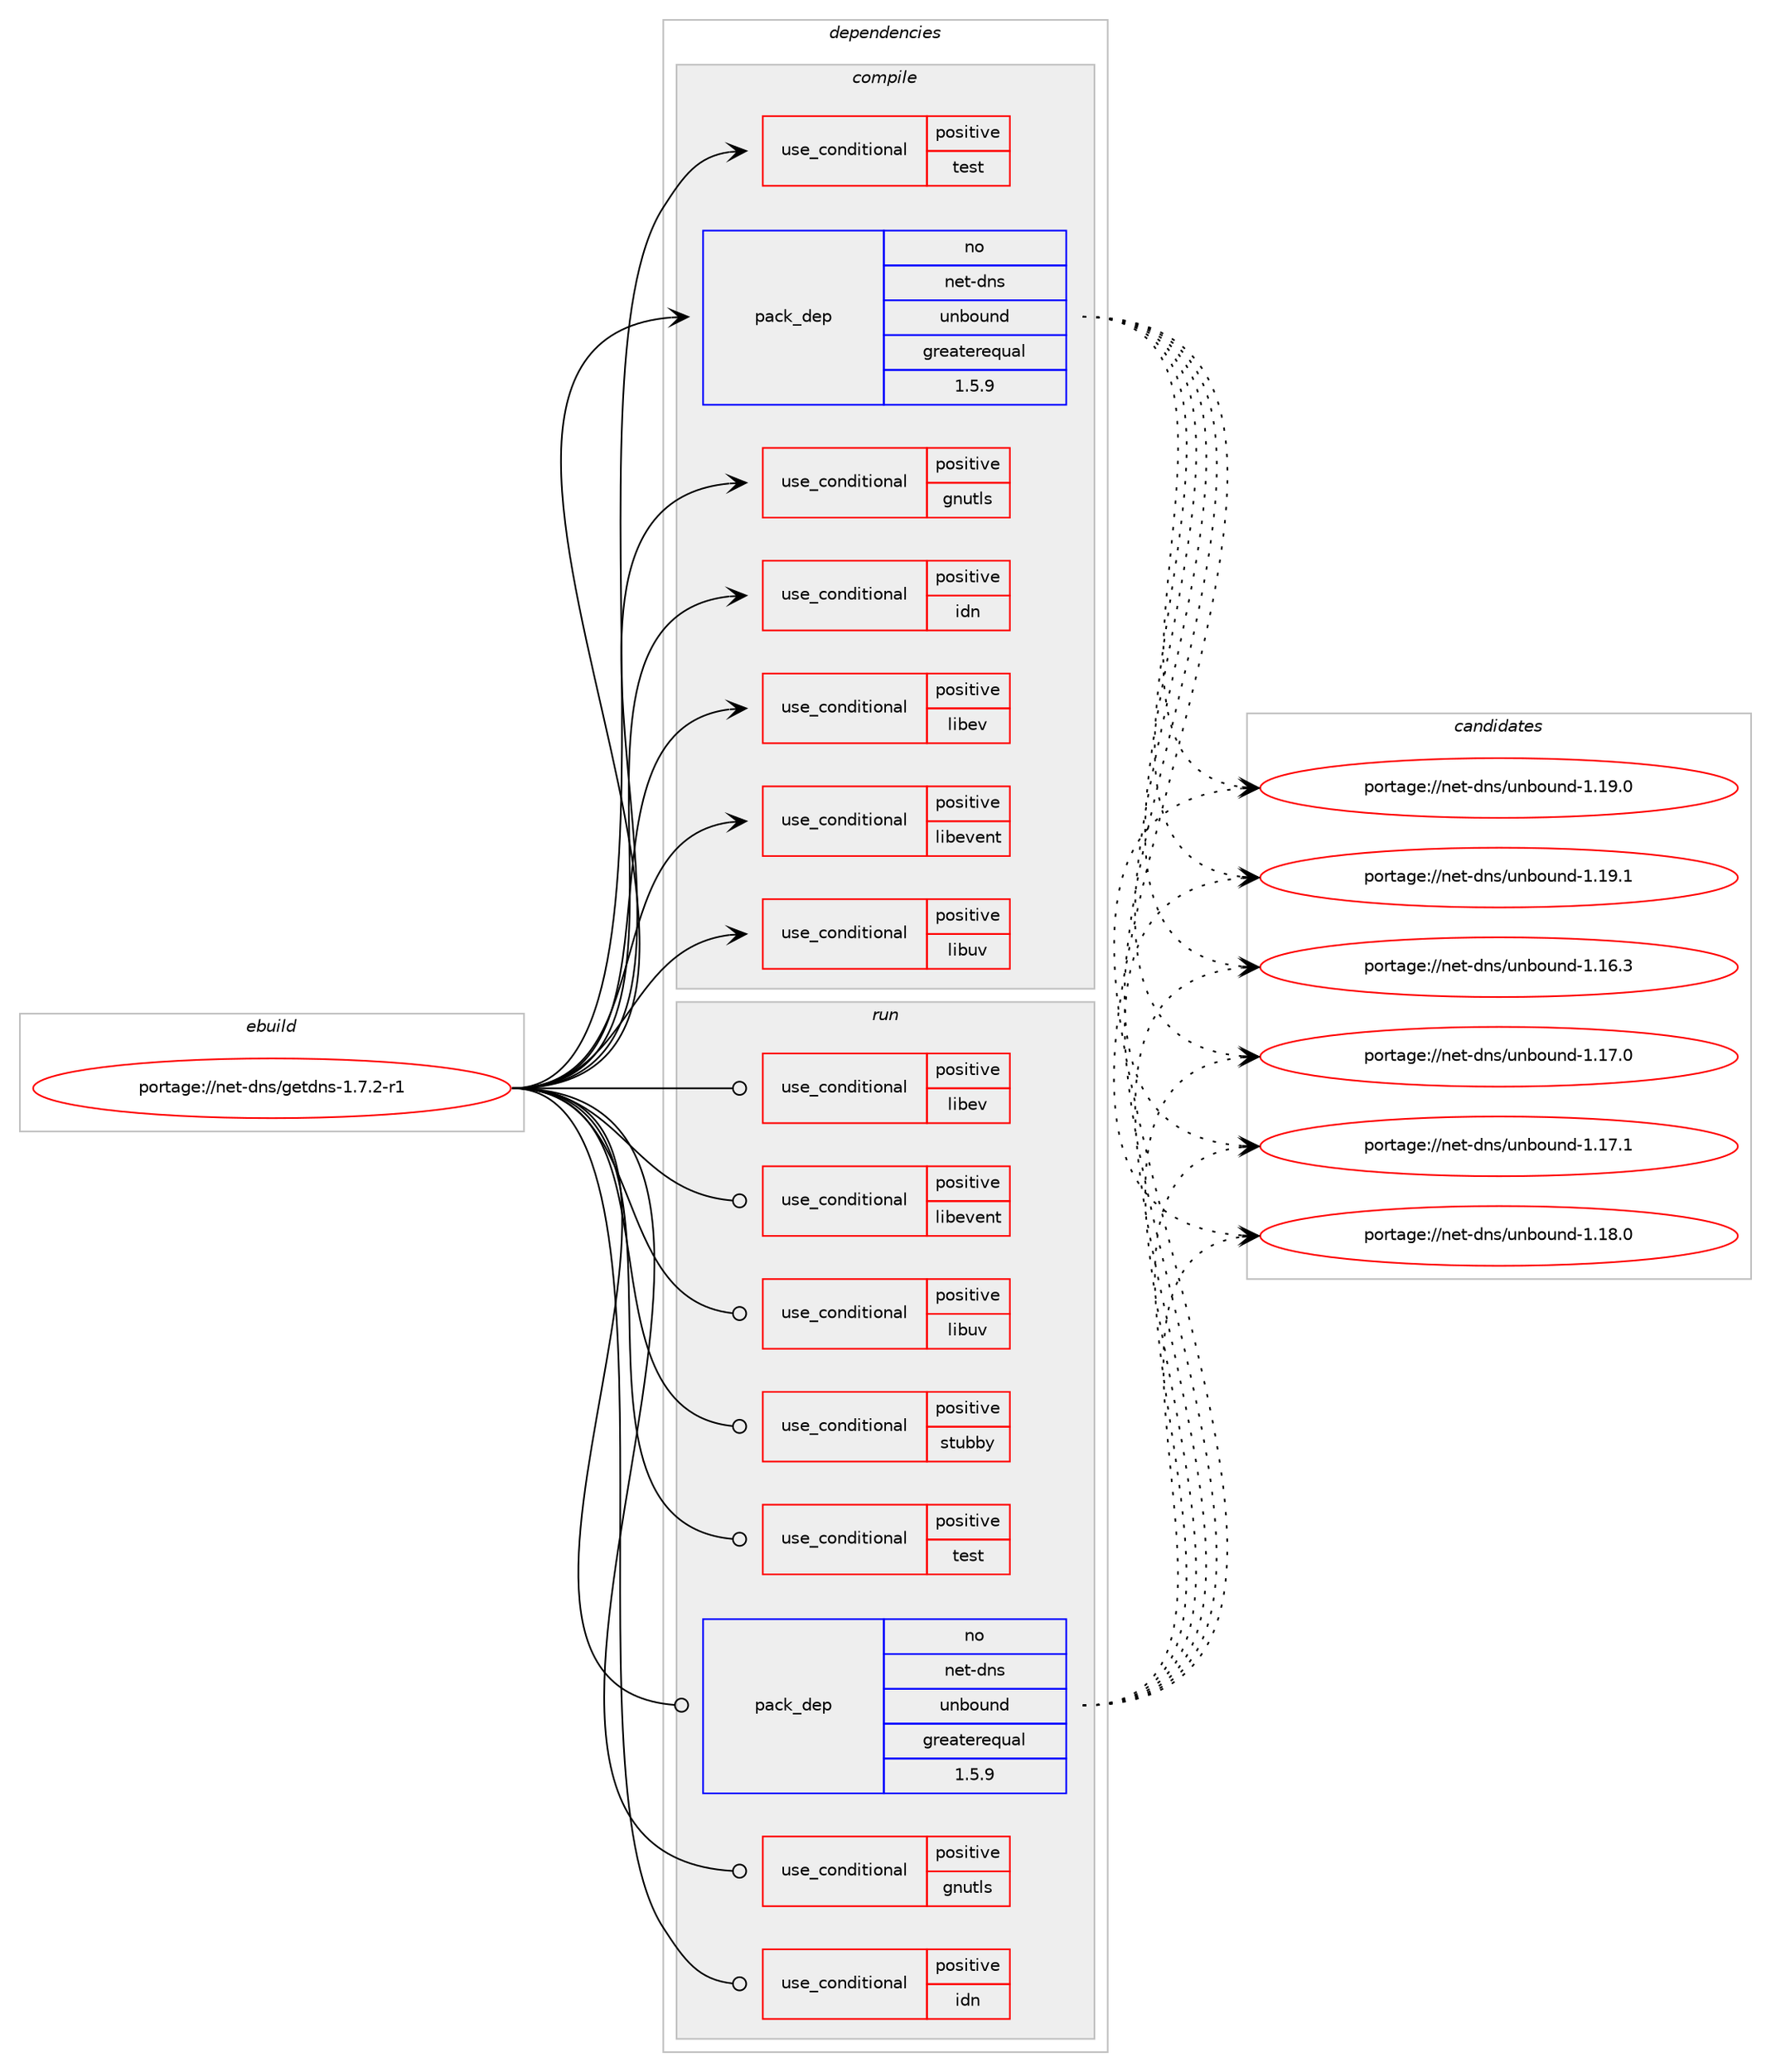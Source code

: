 digraph prolog {

# *************
# Graph options
# *************

newrank=true;
concentrate=true;
compound=true;
graph [rankdir=LR,fontname=Helvetica,fontsize=10,ranksep=1.5];#, ranksep=2.5, nodesep=0.2];
edge  [arrowhead=vee];
node  [fontname=Helvetica,fontsize=10];

# **********
# The ebuild
# **********

subgraph cluster_leftcol {
color=gray;
rank=same;
label=<<i>ebuild</i>>;
id [label="portage://net-dns/getdns-1.7.2-r1", color=red, width=4, href="../net-dns/getdns-1.7.2-r1.svg"];
}

# ****************
# The dependencies
# ****************

subgraph cluster_midcol {
color=gray;
label=<<i>dependencies</i>>;
subgraph cluster_compile {
fillcolor="#eeeeee";
style=filled;
label=<<i>compile</i>>;
subgraph cond936 {
dependency1113 [label=<<TABLE BORDER="0" CELLBORDER="1" CELLSPACING="0" CELLPADDING="4"><TR><TD ROWSPAN="3" CELLPADDING="10">use_conditional</TD></TR><TR><TD>positive</TD></TR><TR><TD>gnutls</TD></TR></TABLE>>, shape=none, color=red];
# *** BEGIN UNKNOWN DEPENDENCY TYPE (TODO) ***
# dependency1113 -> package_dependency(portage://net-dns/getdns-1.7.2-r1,install,no,net-libs,gnutls,none,[,,],[slot(0),equal],[use(enable(dane),none),use(enable(openssl),none)])
# *** END UNKNOWN DEPENDENCY TYPE (TODO) ***

# *** BEGIN UNKNOWN DEPENDENCY TYPE (TODO) ***
# dependency1113 -> package_dependency(portage://net-dns/getdns-1.7.2-r1,install,no,dev-libs,nettle,none,[,,],[slot(0),equal],[])
# *** END UNKNOWN DEPENDENCY TYPE (TODO) ***

}
id:e -> dependency1113:w [weight=20,style="solid",arrowhead="vee"];
subgraph cond937 {
dependency1114 [label=<<TABLE BORDER="0" CELLBORDER="1" CELLSPACING="0" CELLPADDING="4"><TR><TD ROWSPAN="3" CELLPADDING="10">use_conditional</TD></TR><TR><TD>positive</TD></TR><TR><TD>idn</TD></TR></TABLE>>, shape=none, color=red];
# *** BEGIN UNKNOWN DEPENDENCY TYPE (TODO) ***
# dependency1114 -> package_dependency(portage://net-dns/getdns-1.7.2-r1,install,no,net-dns,libidn2,none,[,,],any_same_slot,[])
# *** END UNKNOWN DEPENDENCY TYPE (TODO) ***

}
id:e -> dependency1114:w [weight=20,style="solid",arrowhead="vee"];
subgraph cond938 {
dependency1115 [label=<<TABLE BORDER="0" CELLBORDER="1" CELLSPACING="0" CELLPADDING="4"><TR><TD ROWSPAN="3" CELLPADDING="10">use_conditional</TD></TR><TR><TD>positive</TD></TR><TR><TD>libev</TD></TR></TABLE>>, shape=none, color=red];
# *** BEGIN UNKNOWN DEPENDENCY TYPE (TODO) ***
# dependency1115 -> package_dependency(portage://net-dns/getdns-1.7.2-r1,install,no,dev-libs,libev,none,[,,],any_same_slot,[])
# *** END UNKNOWN DEPENDENCY TYPE (TODO) ***

}
id:e -> dependency1115:w [weight=20,style="solid",arrowhead="vee"];
subgraph cond939 {
dependency1116 [label=<<TABLE BORDER="0" CELLBORDER="1" CELLSPACING="0" CELLPADDING="4"><TR><TD ROWSPAN="3" CELLPADDING="10">use_conditional</TD></TR><TR><TD>positive</TD></TR><TR><TD>libevent</TD></TR></TABLE>>, shape=none, color=red];
# *** BEGIN UNKNOWN DEPENDENCY TYPE (TODO) ***
# dependency1116 -> package_dependency(portage://net-dns/getdns-1.7.2-r1,install,no,dev-libs,libevent,none,[,,],any_same_slot,[])
# *** END UNKNOWN DEPENDENCY TYPE (TODO) ***

}
id:e -> dependency1116:w [weight=20,style="solid",arrowhead="vee"];
subgraph cond940 {
dependency1117 [label=<<TABLE BORDER="0" CELLBORDER="1" CELLSPACING="0" CELLPADDING="4"><TR><TD ROWSPAN="3" CELLPADDING="10">use_conditional</TD></TR><TR><TD>positive</TD></TR><TR><TD>libuv</TD></TR></TABLE>>, shape=none, color=red];
# *** BEGIN UNKNOWN DEPENDENCY TYPE (TODO) ***
# dependency1117 -> package_dependency(portage://net-dns/getdns-1.7.2-r1,install,no,dev-libs,libuv,none,[,,],any_same_slot,[])
# *** END UNKNOWN DEPENDENCY TYPE (TODO) ***

}
id:e -> dependency1117:w [weight=20,style="solid",arrowhead="vee"];
subgraph cond941 {
dependency1118 [label=<<TABLE BORDER="0" CELLBORDER="1" CELLSPACING="0" CELLPADDING="4"><TR><TD ROWSPAN="3" CELLPADDING="10">use_conditional</TD></TR><TR><TD>positive</TD></TR><TR><TD>test</TD></TR></TABLE>>, shape=none, color=red];
# *** BEGIN UNKNOWN DEPENDENCY TYPE (TODO) ***
# dependency1118 -> package_dependency(portage://net-dns/getdns-1.7.2-r1,install,no,dev-libs,check,none,[,,],[],[])
# *** END UNKNOWN DEPENDENCY TYPE (TODO) ***

}
id:e -> dependency1118:w [weight=20,style="solid",arrowhead="vee"];
# *** BEGIN UNKNOWN DEPENDENCY TYPE (TODO) ***
# id -> package_dependency(portage://net-dns/getdns-1.7.2-r1,install,no,dev-libs,libbsd,none,[,,],[],[])
# *** END UNKNOWN DEPENDENCY TYPE (TODO) ***

# *** BEGIN UNKNOWN DEPENDENCY TYPE (TODO) ***
# id -> package_dependency(portage://net-dns/getdns-1.7.2-r1,install,no,dev-libs,libyaml,none,[,,],[],[])
# *** END UNKNOWN DEPENDENCY TYPE (TODO) ***

# *** BEGIN UNKNOWN DEPENDENCY TYPE (TODO) ***
# id -> package_dependency(portage://net-dns/getdns-1.7.2-r1,install,no,dev-libs,openssl,none,[,,],any_same_slot,[])
# *** END UNKNOWN DEPENDENCY TYPE (TODO) ***

subgraph pack164 {
dependency1119 [label=<<TABLE BORDER="0" CELLBORDER="1" CELLSPACING="0" CELLPADDING="4" WIDTH="220"><TR><TD ROWSPAN="6" CELLPADDING="30">pack_dep</TD></TR><TR><TD WIDTH="110">no</TD></TR><TR><TD>net-dns</TD></TR><TR><TD>unbound</TD></TR><TR><TD>greaterequal</TD></TR><TR><TD>1.5.9</TD></TR></TABLE>>, shape=none, color=blue];
}
id:e -> dependency1119:w [weight=20,style="solid",arrowhead="vee"];
}
subgraph cluster_compileandrun {
fillcolor="#eeeeee";
style=filled;
label=<<i>compile and run</i>>;
}
subgraph cluster_run {
fillcolor="#eeeeee";
style=filled;
label=<<i>run</i>>;
subgraph cond942 {
dependency1120 [label=<<TABLE BORDER="0" CELLBORDER="1" CELLSPACING="0" CELLPADDING="4"><TR><TD ROWSPAN="3" CELLPADDING="10">use_conditional</TD></TR><TR><TD>positive</TD></TR><TR><TD>gnutls</TD></TR></TABLE>>, shape=none, color=red];
# *** BEGIN UNKNOWN DEPENDENCY TYPE (TODO) ***
# dependency1120 -> package_dependency(portage://net-dns/getdns-1.7.2-r1,run,no,net-libs,gnutls,none,[,,],[slot(0),equal],[use(enable(dane),none),use(enable(openssl),none)])
# *** END UNKNOWN DEPENDENCY TYPE (TODO) ***

# *** BEGIN UNKNOWN DEPENDENCY TYPE (TODO) ***
# dependency1120 -> package_dependency(portage://net-dns/getdns-1.7.2-r1,run,no,dev-libs,nettle,none,[,,],[slot(0),equal],[])
# *** END UNKNOWN DEPENDENCY TYPE (TODO) ***

}
id:e -> dependency1120:w [weight=20,style="solid",arrowhead="odot"];
subgraph cond943 {
dependency1121 [label=<<TABLE BORDER="0" CELLBORDER="1" CELLSPACING="0" CELLPADDING="4"><TR><TD ROWSPAN="3" CELLPADDING="10">use_conditional</TD></TR><TR><TD>positive</TD></TR><TR><TD>idn</TD></TR></TABLE>>, shape=none, color=red];
# *** BEGIN UNKNOWN DEPENDENCY TYPE (TODO) ***
# dependency1121 -> package_dependency(portage://net-dns/getdns-1.7.2-r1,run,no,net-dns,libidn2,none,[,,],any_same_slot,[])
# *** END UNKNOWN DEPENDENCY TYPE (TODO) ***

}
id:e -> dependency1121:w [weight=20,style="solid",arrowhead="odot"];
subgraph cond944 {
dependency1122 [label=<<TABLE BORDER="0" CELLBORDER="1" CELLSPACING="0" CELLPADDING="4"><TR><TD ROWSPAN="3" CELLPADDING="10">use_conditional</TD></TR><TR><TD>positive</TD></TR><TR><TD>libev</TD></TR></TABLE>>, shape=none, color=red];
# *** BEGIN UNKNOWN DEPENDENCY TYPE (TODO) ***
# dependency1122 -> package_dependency(portage://net-dns/getdns-1.7.2-r1,run,no,dev-libs,libev,none,[,,],any_same_slot,[])
# *** END UNKNOWN DEPENDENCY TYPE (TODO) ***

}
id:e -> dependency1122:w [weight=20,style="solid",arrowhead="odot"];
subgraph cond945 {
dependency1123 [label=<<TABLE BORDER="0" CELLBORDER="1" CELLSPACING="0" CELLPADDING="4"><TR><TD ROWSPAN="3" CELLPADDING="10">use_conditional</TD></TR><TR><TD>positive</TD></TR><TR><TD>libevent</TD></TR></TABLE>>, shape=none, color=red];
# *** BEGIN UNKNOWN DEPENDENCY TYPE (TODO) ***
# dependency1123 -> package_dependency(portage://net-dns/getdns-1.7.2-r1,run,no,dev-libs,libevent,none,[,,],any_same_slot,[])
# *** END UNKNOWN DEPENDENCY TYPE (TODO) ***

}
id:e -> dependency1123:w [weight=20,style="solid",arrowhead="odot"];
subgraph cond946 {
dependency1124 [label=<<TABLE BORDER="0" CELLBORDER="1" CELLSPACING="0" CELLPADDING="4"><TR><TD ROWSPAN="3" CELLPADDING="10">use_conditional</TD></TR><TR><TD>positive</TD></TR><TR><TD>libuv</TD></TR></TABLE>>, shape=none, color=red];
# *** BEGIN UNKNOWN DEPENDENCY TYPE (TODO) ***
# dependency1124 -> package_dependency(portage://net-dns/getdns-1.7.2-r1,run,no,dev-libs,libuv,none,[,,],any_same_slot,[])
# *** END UNKNOWN DEPENDENCY TYPE (TODO) ***

}
id:e -> dependency1124:w [weight=20,style="solid",arrowhead="odot"];
subgraph cond947 {
dependency1125 [label=<<TABLE BORDER="0" CELLBORDER="1" CELLSPACING="0" CELLPADDING="4"><TR><TD ROWSPAN="3" CELLPADDING="10">use_conditional</TD></TR><TR><TD>positive</TD></TR><TR><TD>stubby</TD></TR></TABLE>>, shape=none, color=red];
# *** BEGIN UNKNOWN DEPENDENCY TYPE (TODO) ***
# dependency1125 -> package_dependency(portage://net-dns/getdns-1.7.2-r1,run,no,acct-group,stubby,none,[,,],[],[])
# *** END UNKNOWN DEPENDENCY TYPE (TODO) ***

# *** BEGIN UNKNOWN DEPENDENCY TYPE (TODO) ***
# dependency1125 -> package_dependency(portage://net-dns/getdns-1.7.2-r1,run,no,acct-user,stubby,none,[,,],[],[])
# *** END UNKNOWN DEPENDENCY TYPE (TODO) ***

# *** BEGIN UNKNOWN DEPENDENCY TYPE (TODO) ***
# dependency1125 -> package_dependency(portage://net-dns/getdns-1.7.2-r1,run,no,sys-libs,libcap,none,[,,],[],[])
# *** END UNKNOWN DEPENDENCY TYPE (TODO) ***

}
id:e -> dependency1125:w [weight=20,style="solid",arrowhead="odot"];
subgraph cond948 {
dependency1126 [label=<<TABLE BORDER="0" CELLBORDER="1" CELLSPACING="0" CELLPADDING="4"><TR><TD ROWSPAN="3" CELLPADDING="10">use_conditional</TD></TR><TR><TD>positive</TD></TR><TR><TD>test</TD></TR></TABLE>>, shape=none, color=red];
# *** BEGIN UNKNOWN DEPENDENCY TYPE (TODO) ***
# dependency1126 -> package_dependency(portage://net-dns/getdns-1.7.2-r1,run,no,dev-libs,check,none,[,,],[],[])
# *** END UNKNOWN DEPENDENCY TYPE (TODO) ***

}
id:e -> dependency1126:w [weight=20,style="solid",arrowhead="odot"];
# *** BEGIN UNKNOWN DEPENDENCY TYPE (TODO) ***
# id -> package_dependency(portage://net-dns/getdns-1.7.2-r1,run,no,dev-libs,libbsd,none,[,,],[],[])
# *** END UNKNOWN DEPENDENCY TYPE (TODO) ***

# *** BEGIN UNKNOWN DEPENDENCY TYPE (TODO) ***
# id -> package_dependency(portage://net-dns/getdns-1.7.2-r1,run,no,dev-libs,libyaml,none,[,,],[],[])
# *** END UNKNOWN DEPENDENCY TYPE (TODO) ***

# *** BEGIN UNKNOWN DEPENDENCY TYPE (TODO) ***
# id -> package_dependency(portage://net-dns/getdns-1.7.2-r1,run,no,dev-libs,openssl,none,[,,],any_same_slot,[])
# *** END UNKNOWN DEPENDENCY TYPE (TODO) ***

subgraph pack165 {
dependency1127 [label=<<TABLE BORDER="0" CELLBORDER="1" CELLSPACING="0" CELLPADDING="4" WIDTH="220"><TR><TD ROWSPAN="6" CELLPADDING="30">pack_dep</TD></TR><TR><TD WIDTH="110">no</TD></TR><TR><TD>net-dns</TD></TR><TR><TD>unbound</TD></TR><TR><TD>greaterequal</TD></TR><TR><TD>1.5.9</TD></TR></TABLE>>, shape=none, color=blue];
}
id:e -> dependency1127:w [weight=20,style="solid",arrowhead="odot"];
# *** BEGIN UNKNOWN DEPENDENCY TYPE (TODO) ***
# id -> package_dependency(portage://net-dns/getdns-1.7.2-r1,run,no,virtual,tmpfiles,none,[,,],[],[])
# *** END UNKNOWN DEPENDENCY TYPE (TODO) ***

}
}

# **************
# The candidates
# **************

subgraph cluster_choices {
rank=same;
color=gray;
label=<<i>candidates</i>>;

subgraph choice164 {
color=black;
nodesep=1;
choice11010111645100110115471171109811111711010045494649544651 [label="portage://net-dns/unbound-1.16.3", color=red, width=4,href="../net-dns/unbound-1.16.3.svg"];
choice11010111645100110115471171109811111711010045494649554648 [label="portage://net-dns/unbound-1.17.0", color=red, width=4,href="../net-dns/unbound-1.17.0.svg"];
choice11010111645100110115471171109811111711010045494649554649 [label="portage://net-dns/unbound-1.17.1", color=red, width=4,href="../net-dns/unbound-1.17.1.svg"];
choice11010111645100110115471171109811111711010045494649564648 [label="portage://net-dns/unbound-1.18.0", color=red, width=4,href="../net-dns/unbound-1.18.0.svg"];
choice11010111645100110115471171109811111711010045494649574648 [label="portage://net-dns/unbound-1.19.0", color=red, width=4,href="../net-dns/unbound-1.19.0.svg"];
choice11010111645100110115471171109811111711010045494649574649 [label="portage://net-dns/unbound-1.19.1", color=red, width=4,href="../net-dns/unbound-1.19.1.svg"];
dependency1119:e -> choice11010111645100110115471171109811111711010045494649544651:w [style=dotted,weight="100"];
dependency1119:e -> choice11010111645100110115471171109811111711010045494649554648:w [style=dotted,weight="100"];
dependency1119:e -> choice11010111645100110115471171109811111711010045494649554649:w [style=dotted,weight="100"];
dependency1119:e -> choice11010111645100110115471171109811111711010045494649564648:w [style=dotted,weight="100"];
dependency1119:e -> choice11010111645100110115471171109811111711010045494649574648:w [style=dotted,weight="100"];
dependency1119:e -> choice11010111645100110115471171109811111711010045494649574649:w [style=dotted,weight="100"];
}
subgraph choice165 {
color=black;
nodesep=1;
choice11010111645100110115471171109811111711010045494649544651 [label="portage://net-dns/unbound-1.16.3", color=red, width=4,href="../net-dns/unbound-1.16.3.svg"];
choice11010111645100110115471171109811111711010045494649554648 [label="portage://net-dns/unbound-1.17.0", color=red, width=4,href="../net-dns/unbound-1.17.0.svg"];
choice11010111645100110115471171109811111711010045494649554649 [label="portage://net-dns/unbound-1.17.1", color=red, width=4,href="../net-dns/unbound-1.17.1.svg"];
choice11010111645100110115471171109811111711010045494649564648 [label="portage://net-dns/unbound-1.18.0", color=red, width=4,href="../net-dns/unbound-1.18.0.svg"];
choice11010111645100110115471171109811111711010045494649574648 [label="portage://net-dns/unbound-1.19.0", color=red, width=4,href="../net-dns/unbound-1.19.0.svg"];
choice11010111645100110115471171109811111711010045494649574649 [label="portage://net-dns/unbound-1.19.1", color=red, width=4,href="../net-dns/unbound-1.19.1.svg"];
dependency1127:e -> choice11010111645100110115471171109811111711010045494649544651:w [style=dotted,weight="100"];
dependency1127:e -> choice11010111645100110115471171109811111711010045494649554648:w [style=dotted,weight="100"];
dependency1127:e -> choice11010111645100110115471171109811111711010045494649554649:w [style=dotted,weight="100"];
dependency1127:e -> choice11010111645100110115471171109811111711010045494649564648:w [style=dotted,weight="100"];
dependency1127:e -> choice11010111645100110115471171109811111711010045494649574648:w [style=dotted,weight="100"];
dependency1127:e -> choice11010111645100110115471171109811111711010045494649574649:w [style=dotted,weight="100"];
}
}

}

